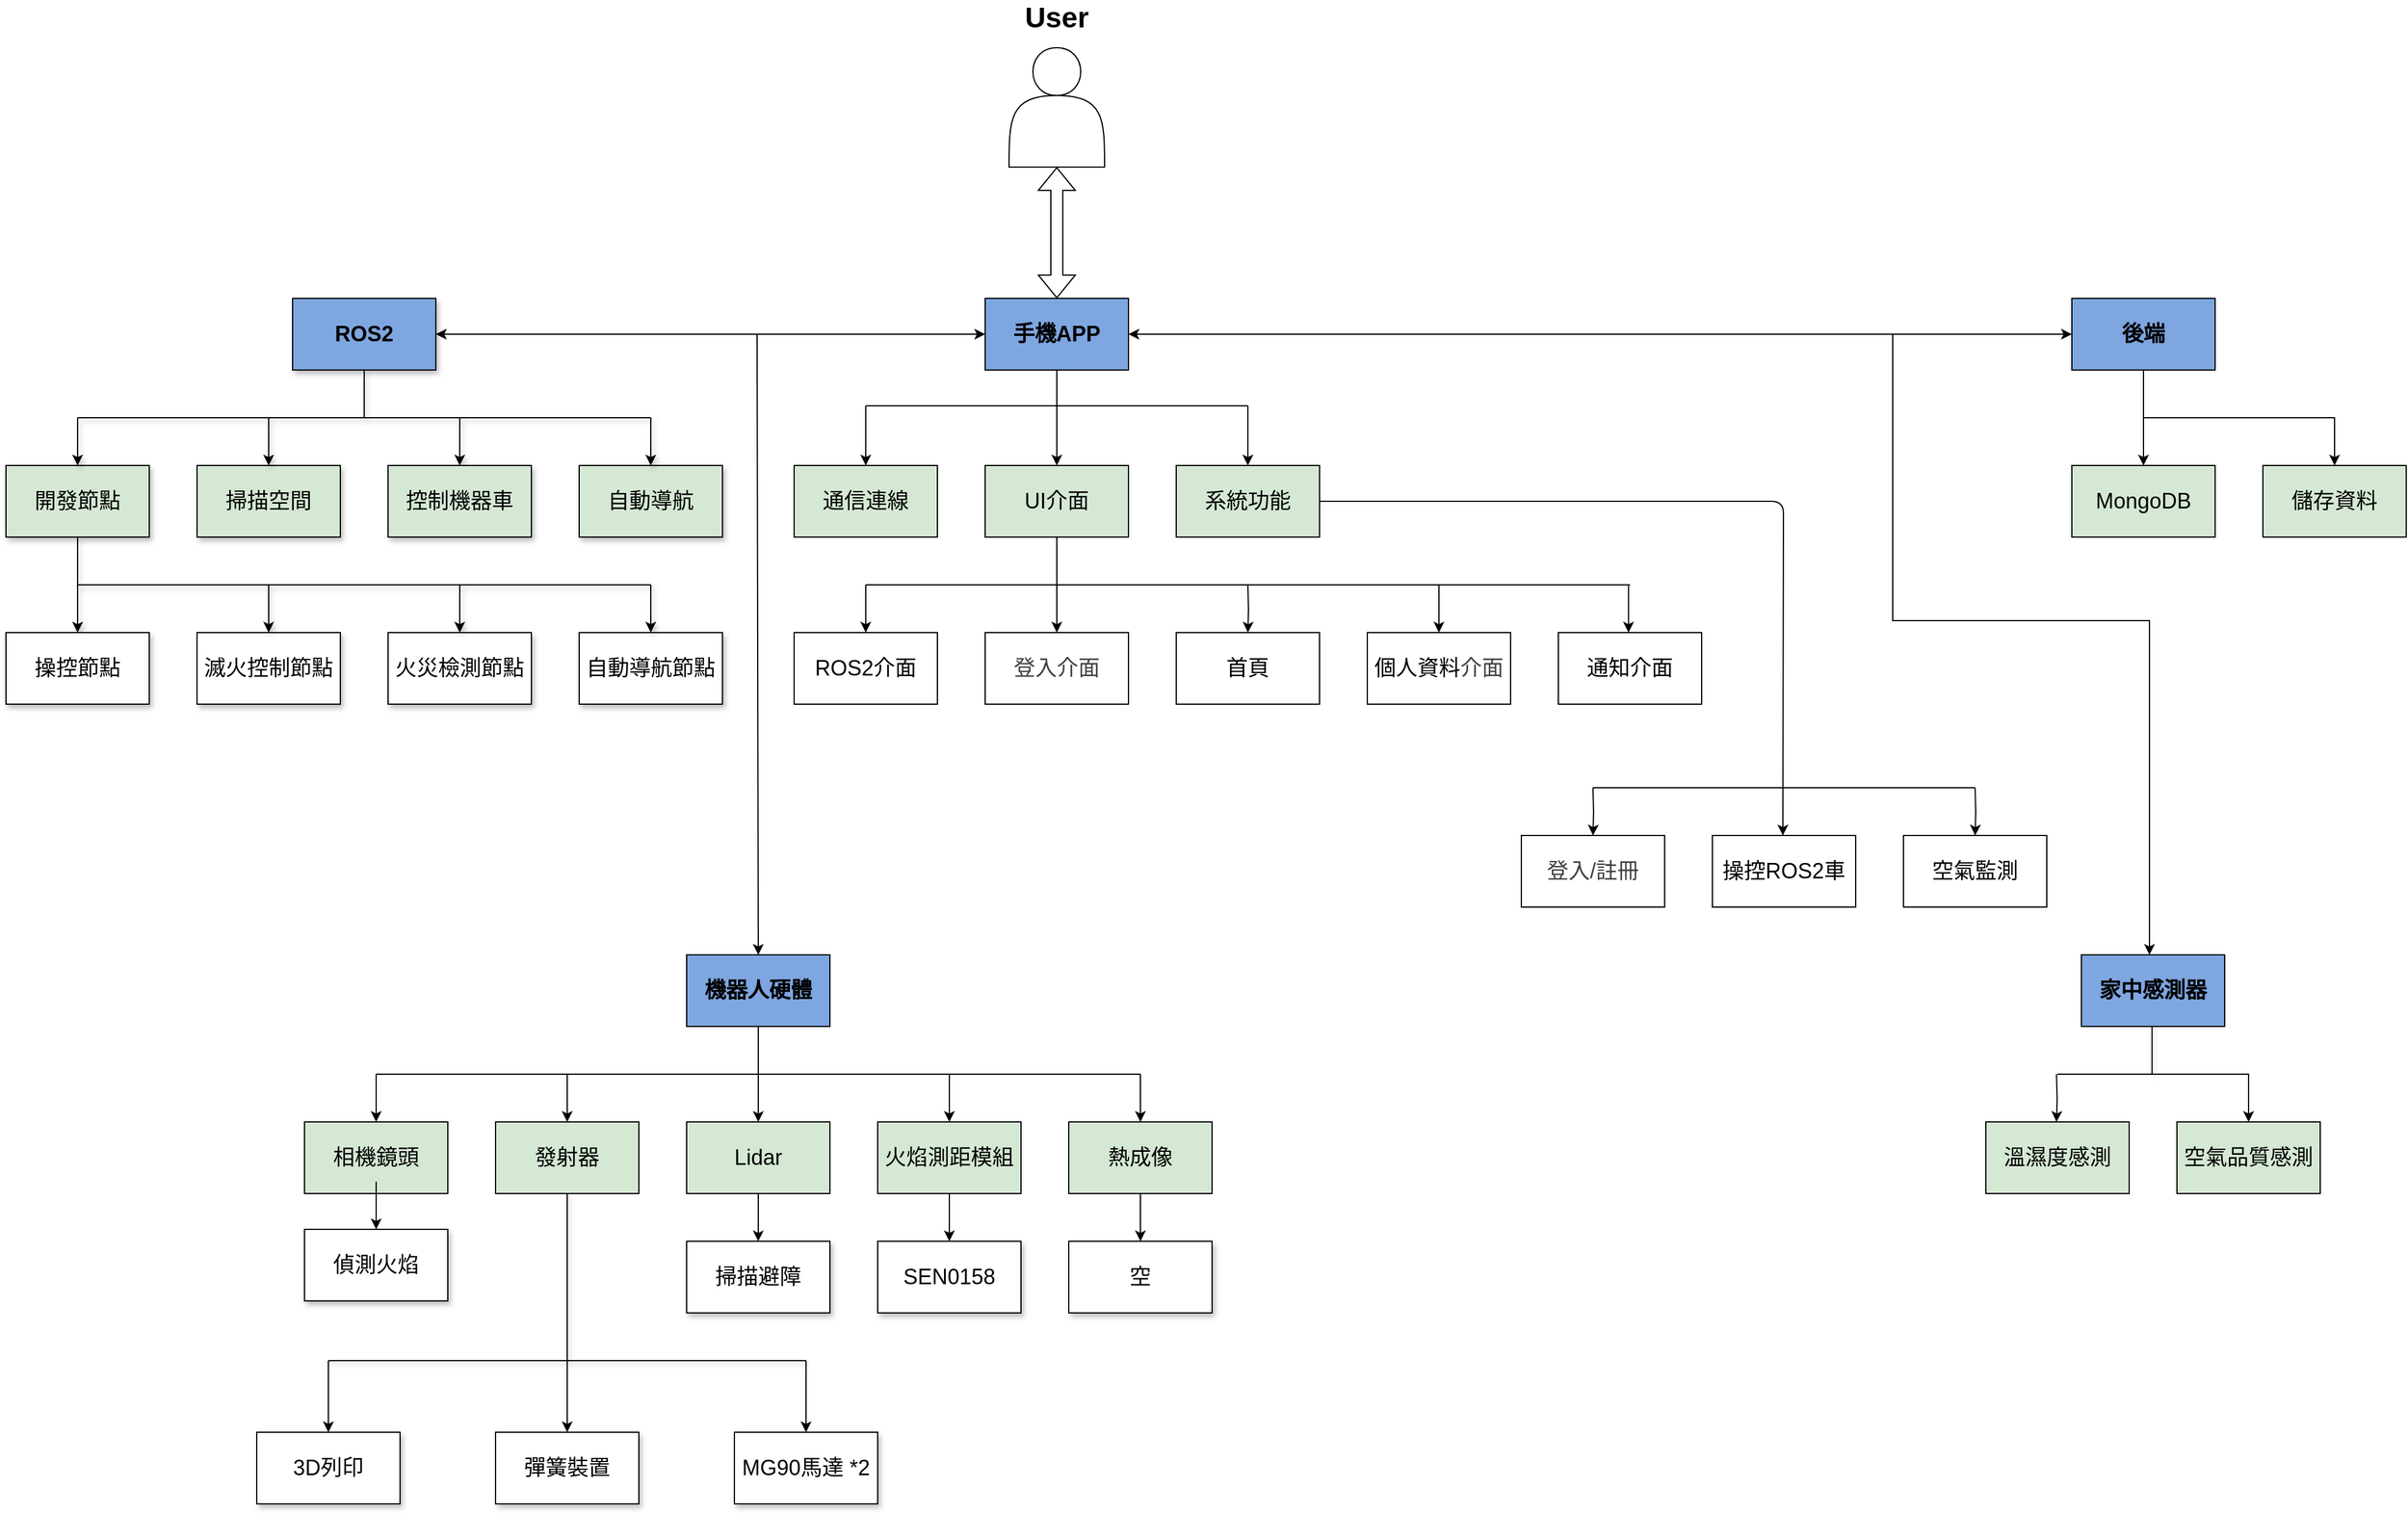 <mxfile>
    <diagram name="第 1 页" id="WW0h8ZEtxXKsrFg5zJ29">
        <mxGraphModel dx="3957" dy="2507" grid="1" gridSize="10" guides="1" tooltips="1" connect="1" arrows="1" fold="1" page="1" pageScale="1" pageWidth="1169" pageHeight="827" background="none" math="0" shadow="0">
            <root>
                <mxCell id="0"/>
                <mxCell id="1" parent="0"/>
                <mxCell id="4VITDHsciW-ZJ6fpmFNJ-5" value="" style="rounded=0;orthogonalLoop=1;jettySize=auto;html=1;shadow=1;" parent="1" target="4VITDHsciW-ZJ6fpmFNJ-4" edge="1">
                    <mxGeometry relative="1" as="geometry">
                        <mxPoint x="-510" y="-450" as="sourcePoint"/>
                    </mxGeometry>
                </mxCell>
                <mxCell id="4VITDHsciW-ZJ6fpmFNJ-1" value="&lt;font style=&quot;font-size: 18px;&quot;&gt;&lt;b&gt;ROS2&lt;/b&gt;&lt;/font&gt;" style="rounded=0;whiteSpace=wrap;html=1;fillColor=#7EA6E0;shadow=1;" parent="1" vertex="1">
                    <mxGeometry x="-650" y="-550" width="120" height="60" as="geometry"/>
                </mxCell>
                <mxCell id="4VITDHsciW-ZJ6fpmFNJ-4" value="&lt;font style=&quot;font-size: 18px;&quot;&gt;控制機器車&lt;/font&gt;" style="whiteSpace=wrap;html=1;rounded=0;fillColor=#D5E8D4;shadow=1;" parent="1" vertex="1">
                    <mxGeometry x="-570" y="-410" width="120" height="60" as="geometry"/>
                </mxCell>
                <mxCell id="4VITDHsciW-ZJ6fpmFNJ-14" value="&lt;font style=&quot;font-size: 18px;&quot;&gt;掃描空間&lt;/font&gt;" style="rounded=0;whiteSpace=wrap;html=1;fillColor=#D5E8D4;shadow=1;" parent="1" vertex="1">
                    <mxGeometry x="-730" y="-410" width="120" height="60" as="geometry"/>
                </mxCell>
                <mxCell id="4VITDHsciW-ZJ6fpmFNJ-24" value="&lt;font style=&quot;font-size: 18px;&quot;&gt;自動導航&lt;/font&gt;" style="rounded=0;whiteSpace=wrap;html=1;fillColor=#D5E8D4;shadow=1;" parent="1" vertex="1">
                    <mxGeometry x="-410" y="-410" width="120" height="60" as="geometry"/>
                </mxCell>
                <mxCell id="4VITDHsciW-ZJ6fpmFNJ-27" value="" style="edgeStyle=none;rounded=0;orthogonalLoop=1;jettySize=auto;html=1;shadow=1;" parent="1" source="4VITDHsciW-ZJ6fpmFNJ-25" target="4VITDHsciW-ZJ6fpmFNJ-26" edge="1">
                    <mxGeometry relative="1" as="geometry"/>
                </mxCell>
                <mxCell id="4VITDHsciW-ZJ6fpmFNJ-25" value="&lt;font style=&quot;font-size: 18px;&quot;&gt;開發節點&lt;/font&gt;" style="rounded=0;whiteSpace=wrap;html=1;fillColor=#D5E8D4;shadow=1;" parent="1" vertex="1">
                    <mxGeometry x="-890" y="-410" width="120" height="60" as="geometry"/>
                </mxCell>
                <mxCell id="4VITDHsciW-ZJ6fpmFNJ-26" value="&lt;font style=&quot;font-size: 18px;&quot;&gt;操控節點&lt;/font&gt;" style="whiteSpace=wrap;html=1;fillColor=#FFFFFF;rounded=0;shadow=1;" parent="1" vertex="1">
                    <mxGeometry x="-890" y="-270" width="120" height="60" as="geometry"/>
                </mxCell>
                <mxCell id="4VITDHsciW-ZJ6fpmFNJ-28" value="&lt;font style=&quot;font-size: 18px;&quot;&gt;滅火控制節點&lt;/font&gt;" style="whiteSpace=wrap;html=1;fillColor=#FFFFFF;rounded=0;shadow=1;" parent="1" vertex="1">
                    <mxGeometry x="-730" y="-270" width="120" height="60" as="geometry"/>
                </mxCell>
                <mxCell id="4VITDHsciW-ZJ6fpmFNJ-29" value="&lt;font style=&quot;font-size: 18px;&quot;&gt;火災檢測節點&lt;/font&gt;" style="whiteSpace=wrap;html=1;fillColor=#FFFFFF;rounded=0;shadow=1;" parent="1" vertex="1">
                    <mxGeometry x="-570" y="-270" width="120" height="60" as="geometry"/>
                </mxCell>
                <mxCell id="4VITDHsciW-ZJ6fpmFNJ-30" value="&lt;font style=&quot;font-size: 18px;&quot;&gt;自動導航節點&lt;/font&gt;" style="whiteSpace=wrap;html=1;fillColor=#FFFFFF;rounded=0;shadow=1;" parent="1" vertex="1">
                    <mxGeometry x="-410" y="-270" width="120" height="60" as="geometry"/>
                </mxCell>
                <mxCell id="4VITDHsciW-ZJ6fpmFNJ-39" value="" style="endArrow=none;html=1;rounded=0;shadow=1;" parent="1" edge="1">
                    <mxGeometry width="50" height="50" relative="1" as="geometry">
                        <mxPoint x="-350" y="-450" as="sourcePoint"/>
                        <mxPoint x="-830" y="-450" as="targetPoint"/>
                    </mxGeometry>
                </mxCell>
                <mxCell id="4VITDHsciW-ZJ6fpmFNJ-40" value="" style="endArrow=classic;html=1;rounded=0;entryX=0.5;entryY=0;entryDx=0;entryDy=0;shadow=1;" parent="1" target="4VITDHsciW-ZJ6fpmFNJ-25" edge="1">
                    <mxGeometry width="50" height="50" relative="1" as="geometry">
                        <mxPoint x="-830" y="-450" as="sourcePoint"/>
                        <mxPoint x="-780" y="-500" as="targetPoint"/>
                    </mxGeometry>
                </mxCell>
                <mxCell id="4VITDHsciW-ZJ6fpmFNJ-41" value="" style="endArrow=classic;html=1;rounded=0;shadow=1;" parent="1" target="4VITDHsciW-ZJ6fpmFNJ-24" edge="1">
                    <mxGeometry width="50" height="50" relative="1" as="geometry">
                        <mxPoint x="-350" y="-450" as="sourcePoint"/>
                        <mxPoint x="-300" y="-500" as="targetPoint"/>
                    </mxGeometry>
                </mxCell>
                <mxCell id="4VITDHsciW-ZJ6fpmFNJ-42" value="" style="endArrow=classic;html=1;rounded=0;shadow=1;" parent="1" target="4VITDHsciW-ZJ6fpmFNJ-14" edge="1">
                    <mxGeometry width="50" height="50" relative="1" as="geometry">
                        <mxPoint x="-670" y="-450" as="sourcePoint"/>
                        <mxPoint x="-620" y="-500" as="targetPoint"/>
                    </mxGeometry>
                </mxCell>
                <mxCell id="4VITDHsciW-ZJ6fpmFNJ-43" value="" style="endArrow=none;html=1;rounded=0;shadow=1;" parent="1" edge="1">
                    <mxGeometry width="50" height="50" relative="1" as="geometry">
                        <mxPoint x="-830" y="-310" as="sourcePoint"/>
                        <mxPoint x="-350" y="-310" as="targetPoint"/>
                    </mxGeometry>
                </mxCell>
                <mxCell id="4VITDHsciW-ZJ6fpmFNJ-44" value="" style="endArrow=classic;html=1;rounded=0;shadow=1;" parent="1" target="4VITDHsciW-ZJ6fpmFNJ-28" edge="1">
                    <mxGeometry width="50" height="50" relative="1" as="geometry">
                        <mxPoint x="-670" y="-310" as="sourcePoint"/>
                        <mxPoint x="-620" y="-360" as="targetPoint"/>
                    </mxGeometry>
                </mxCell>
                <mxCell id="4VITDHsciW-ZJ6fpmFNJ-45" value="" style="endArrow=classic;html=1;rounded=0;shadow=1;" parent="1" target="4VITDHsciW-ZJ6fpmFNJ-29" edge="1">
                    <mxGeometry width="50" height="50" relative="1" as="geometry">
                        <mxPoint x="-510" y="-310" as="sourcePoint"/>
                        <mxPoint x="-460" y="-360" as="targetPoint"/>
                    </mxGeometry>
                </mxCell>
                <mxCell id="4VITDHsciW-ZJ6fpmFNJ-46" value="" style="endArrow=classic;html=1;rounded=0;shadow=1;" parent="1" target="4VITDHsciW-ZJ6fpmFNJ-30" edge="1">
                    <mxGeometry width="50" height="50" relative="1" as="geometry">
                        <mxPoint x="-350" y="-310" as="sourcePoint"/>
                        <mxPoint x="-300" y="-360" as="targetPoint"/>
                    </mxGeometry>
                </mxCell>
                <mxCell id="4VITDHsciW-ZJ6fpmFNJ-65" value="&lt;font style=&quot;font-size: 18px;&quot;&gt;&lt;b&gt;機器人硬體&lt;/b&gt;&lt;/font&gt;" style="rounded=0;whiteSpace=wrap;html=1;fillColor=light-dark(#7EA6E0,#000000);" parent="1" vertex="1">
                    <mxGeometry x="-320" width="120" height="60" as="geometry"/>
                </mxCell>
                <mxCell id="4VITDHsciW-ZJ6fpmFNJ-66" value="&lt;font style=&quot;font-size: 18px;&quot;&gt;Lidar&lt;/font&gt;" style="whiteSpace=wrap;html=1;rounded=0;fillColor=light-dark(#D5E8D4,#000000);" parent="1" vertex="1">
                    <mxGeometry x="-320" y="140" width="120" height="60" as="geometry"/>
                </mxCell>
                <mxCell id="4VITDHsciW-ZJ6fpmFNJ-67" value="&lt;font style=&quot;font-size: 18px;&quot;&gt;發射器&lt;/font&gt;" style="rounded=0;whiteSpace=wrap;html=1;fillColor=light-dark(#D5E8D4,#000000);" parent="1" vertex="1">
                    <mxGeometry x="-480" y="140" width="120" height="60" as="geometry"/>
                </mxCell>
                <mxCell id="4VITDHsciW-ZJ6fpmFNJ-68" value="&lt;font style=&quot;font-size: 18px;&quot;&gt;火焰測距模組&lt;/font&gt;" style="rounded=0;whiteSpace=wrap;html=1;fillColor=light-dark(#D5E8D4,#000000);" parent="1" vertex="1">
                    <mxGeometry x="-160" y="140" width="120" height="60" as="geometry"/>
                </mxCell>
                <mxCell id="4VITDHsciW-ZJ6fpmFNJ-70" value="&lt;font style=&quot;font-size: 18px;&quot;&gt;相機鏡頭&lt;/font&gt;" style="rounded=0;whiteSpace=wrap;html=1;fillColor=light-dark(#D5E8D4,#000000);" parent="1" vertex="1">
                    <mxGeometry x="-640" y="140" width="120" height="60" as="geometry"/>
                </mxCell>
                <mxCell id="4VITDHsciW-ZJ6fpmFNJ-75" value="" style="endArrow=none;html=1;rounded=0;" parent="1" edge="1">
                    <mxGeometry width="50" height="50" relative="1" as="geometry">
                        <mxPoint x="60" y="100" as="sourcePoint"/>
                        <mxPoint x="-580" y="100" as="targetPoint"/>
                    </mxGeometry>
                </mxCell>
                <mxCell id="4VITDHsciW-ZJ6fpmFNJ-76" value="" style="endArrow=classic;html=1;rounded=0;entryX=0.5;entryY=0;entryDx=0;entryDy=0;" parent="1" target="4VITDHsciW-ZJ6fpmFNJ-70" edge="1">
                    <mxGeometry width="50" height="50" relative="1" as="geometry">
                        <mxPoint x="-580" y="100" as="sourcePoint"/>
                        <mxPoint x="-530" y="50" as="targetPoint"/>
                    </mxGeometry>
                </mxCell>
                <mxCell id="4VITDHsciW-ZJ6fpmFNJ-77" value="" style="endArrow=classic;html=1;rounded=0;" parent="1" target="4VITDHsciW-ZJ6fpmFNJ-68" edge="1">
                    <mxGeometry width="50" height="50" relative="1" as="geometry">
                        <mxPoint x="-100" y="100" as="sourcePoint"/>
                        <mxPoint x="-50" y="50" as="targetPoint"/>
                    </mxGeometry>
                </mxCell>
                <mxCell id="4VITDHsciW-ZJ6fpmFNJ-78" value="" style="endArrow=classic;html=1;rounded=0;" parent="1" target="4VITDHsciW-ZJ6fpmFNJ-67" edge="1">
                    <mxGeometry width="50" height="50" relative="1" as="geometry">
                        <mxPoint x="-420" y="100" as="sourcePoint"/>
                        <mxPoint x="-370" y="50" as="targetPoint"/>
                    </mxGeometry>
                </mxCell>
                <mxCell id="4VITDHsciW-ZJ6fpmFNJ-85" value="" style="endArrow=classic;html=1;rounded=0;" parent="1" target="4VITDHsciW-ZJ6fpmFNJ-66" edge="1">
                    <mxGeometry width="50" height="50" relative="1" as="geometry">
                        <mxPoint x="-260" y="100" as="sourcePoint"/>
                        <mxPoint x="-210" y="50" as="targetPoint"/>
                    </mxGeometry>
                </mxCell>
                <mxCell id="4VITDHsciW-ZJ6fpmFNJ-86" value="&lt;font style=&quot;font-size: 18px;&quot;&gt;熱成像&lt;/font&gt;" style="rounded=0;whiteSpace=wrap;html=1;fillColor=light-dark(#D5E8D4,#000000);" parent="1" vertex="1">
                    <mxGeometry y="140" width="120" height="60" as="geometry"/>
                </mxCell>
                <mxCell id="4VITDHsciW-ZJ6fpmFNJ-87" value="" style="endArrow=none;html=1;rounded=0;" parent="1" edge="1">
                    <mxGeometry width="50" height="50" relative="1" as="geometry">
                        <mxPoint x="-260" y="60" as="sourcePoint"/>
                        <mxPoint x="-260" y="120" as="targetPoint"/>
                    </mxGeometry>
                </mxCell>
                <mxCell id="4VITDHsciW-ZJ6fpmFNJ-88" value="" style="endArrow=classic;html=1;rounded=0;" parent="1" target="4VITDHsciW-ZJ6fpmFNJ-86" edge="1">
                    <mxGeometry width="50" height="50" relative="1" as="geometry">
                        <mxPoint x="60" y="100" as="sourcePoint"/>
                        <mxPoint x="110" y="50" as="targetPoint"/>
                    </mxGeometry>
                </mxCell>
                <mxCell id="4VITDHsciW-ZJ6fpmFNJ-89" value="" style="endArrow=none;html=1;rounded=0;shadow=1;" parent="1" edge="1">
                    <mxGeometry width="50" height="50" relative="1" as="geometry">
                        <mxPoint x="-590" y="-490" as="sourcePoint"/>
                        <mxPoint x="-590" y="-450" as="targetPoint"/>
                    </mxGeometry>
                </mxCell>
                <mxCell id="4VITDHsciW-ZJ6fpmFNJ-90" value="" style="edgeStyle=orthogonalEdgeStyle;rounded=0;orthogonalLoop=1;jettySize=auto;html=1;" parent="1" source="4VITDHsciW-ZJ6fpmFNJ-91" target="4VITDHsciW-ZJ6fpmFNJ-92" edge="1">
                    <mxGeometry relative="1" as="geometry"/>
                </mxCell>
                <mxCell id="4VITDHsciW-ZJ6fpmFNJ-91" value="&lt;font style=&quot;font-size: 18px;&quot;&gt;&lt;b&gt;手機APP&lt;/b&gt;&lt;/font&gt;" style="rounded=0;whiteSpace=wrap;html=1;fillColor=light-dark(#7EA6E0,var(--ge-dark-color, #121212));" parent="1" vertex="1">
                    <mxGeometry x="-70" y="-550" width="120" height="60" as="geometry"/>
                </mxCell>
                <mxCell id="4VITDHsciW-ZJ6fpmFNJ-92" value="&lt;font style=&quot;font-size: 18px;&quot;&gt;UI介面&lt;/font&gt;" style="rounded=0;whiteSpace=wrap;html=1;fillColor=light-dark(#D5E8D4,var(--ge-dark-color, #121212));" parent="1" vertex="1">
                    <mxGeometry x="-70" y="-410" width="120" height="60" as="geometry"/>
                </mxCell>
                <mxCell id="4VITDHsciW-ZJ6fpmFNJ-93" value="" style="edgeStyle=orthogonalEdgeStyle;rounded=0;orthogonalLoop=1;jettySize=auto;html=1;" parent="1" target="4VITDHsciW-ZJ6fpmFNJ-96" edge="1">
                    <mxGeometry relative="1" as="geometry">
                        <mxPoint x="150" y="-310" as="sourcePoint"/>
                    </mxGeometry>
                </mxCell>
                <mxCell id="15" value="" style="html=1;edgeStyle=orthogonalEdgeStyle;exitX=1;exitY=0.5;exitDx=0;exitDy=0;" parent="1" source="4VITDHsciW-ZJ6fpmFNJ-94" edge="1">
                    <mxGeometry relative="1" as="geometry">
                        <mxPoint x="268" y="-380" as="sourcePoint"/>
                        <mxPoint x="598" y="-100" as="targetPoint"/>
                    </mxGeometry>
                </mxCell>
                <mxCell id="4VITDHsciW-ZJ6fpmFNJ-94" value="&lt;font style=&quot;font-size: 18px;&quot;&gt;系統功能&lt;/font&gt;" style="rounded=0;whiteSpace=wrap;html=1;fillColor=light-dark(#D5E8D4,var(--ge-dark-color, #121212));" parent="1" vertex="1">
                    <mxGeometry x="90" y="-410" width="120" height="60" as="geometry"/>
                </mxCell>
                <mxCell id="4VITDHsciW-ZJ6fpmFNJ-95" value="&lt;font style=&quot;font-size: 18px;&quot;&gt;通信連線&lt;/font&gt;" style="rounded=0;whiteSpace=wrap;html=1;fillColor=light-dark(#D5E8D4,var(--ge-dark-color, #121212));" parent="1" vertex="1">
                    <mxGeometry x="-230" y="-410" width="120" height="60" as="geometry"/>
                </mxCell>
                <mxCell id="4VITDHsciW-ZJ6fpmFNJ-96" value="&lt;font style=&quot;font-size: 18px;&quot;&gt;首頁&lt;/font&gt;" style="rounded=0;whiteSpace=wrap;html=1;fillColor=#FFFFFF;" parent="1" vertex="1">
                    <mxGeometry x="90" y="-270" width="120" height="60" as="geometry"/>
                </mxCell>
                <mxCell id="4VITDHsciW-ZJ6fpmFNJ-97" value="&lt;span style=&quot;color: rgb(63, 63, 63); font-size: 18px;&quot;&gt;登入介面&lt;/span&gt;" style="rounded=0;whiteSpace=wrap;html=1;fillColor=#FFFFFF;" parent="1" vertex="1">
                    <mxGeometry x="-70" y="-270" width="120" height="60" as="geometry"/>
                </mxCell>
                <mxCell id="4VITDHsciW-ZJ6fpmFNJ-98" value="&lt;font style=&quot;font-size: 18px;&quot;&gt;ROS2介面&lt;/font&gt;" style="rounded=0;whiteSpace=wrap;html=1;fillColor=#FFFFFF;" parent="1" vertex="1">
                    <mxGeometry x="-230" y="-270" width="120" height="60" as="geometry"/>
                </mxCell>
                <mxCell id="4VITDHsciW-ZJ6fpmFNJ-99" value="" style="endArrow=none;html=1;rounded=0;" parent="1" edge="1">
                    <mxGeometry width="50" height="50" relative="1" as="geometry">
                        <mxPoint x="-170" y="-310" as="sourcePoint"/>
                        <mxPoint x="470" y="-310" as="targetPoint"/>
                    </mxGeometry>
                </mxCell>
                <mxCell id="4VITDHsciW-ZJ6fpmFNJ-100" value="" style="endArrow=classic;html=1;rounded=0;entryX=0.5;entryY=0;entryDx=0;entryDy=0;" parent="1" target="4VITDHsciW-ZJ6fpmFNJ-98" edge="1">
                    <mxGeometry width="50" height="50" relative="1" as="geometry">
                        <mxPoint x="-170" y="-310" as="sourcePoint"/>
                        <mxPoint x="-130" y="-360" as="targetPoint"/>
                    </mxGeometry>
                </mxCell>
                <mxCell id="4VITDHsciW-ZJ6fpmFNJ-101" value="" style="endArrow=classic;html=1;rounded=0;exitX=0.5;exitY=1;exitDx=0;exitDy=0;" parent="1" source="4VITDHsciW-ZJ6fpmFNJ-92" target="4VITDHsciW-ZJ6fpmFNJ-97" edge="1">
                    <mxGeometry width="50" height="50" relative="1" as="geometry">
                        <mxPoint x="-10" y="-310" as="sourcePoint"/>
                        <mxPoint x="40" y="-360" as="targetPoint"/>
                    </mxGeometry>
                </mxCell>
                <mxCell id="4VITDHsciW-ZJ6fpmFNJ-102" value="" style="endArrow=none;html=1;rounded=0;" parent="1" edge="1">
                    <mxGeometry width="50" height="50" relative="1" as="geometry">
                        <mxPoint x="-170" y="-460" as="sourcePoint"/>
                        <mxPoint x="150" y="-460" as="targetPoint"/>
                    </mxGeometry>
                </mxCell>
                <mxCell id="4VITDHsciW-ZJ6fpmFNJ-103" value="" style="endArrow=classic;html=1;rounded=0;" parent="1" target="4VITDHsciW-ZJ6fpmFNJ-95" edge="1">
                    <mxGeometry width="50" height="50" relative="1" as="geometry">
                        <mxPoint x="-170" y="-460" as="sourcePoint"/>
                        <mxPoint x="-120" y="-510" as="targetPoint"/>
                    </mxGeometry>
                </mxCell>
                <mxCell id="4VITDHsciW-ZJ6fpmFNJ-104" value="" style="endArrow=classic;html=1;rounded=0;" parent="1" target="4VITDHsciW-ZJ6fpmFNJ-94" edge="1">
                    <mxGeometry width="50" height="50" relative="1" as="geometry">
                        <mxPoint x="150" y="-460" as="sourcePoint"/>
                        <mxPoint x="200" y="-510" as="targetPoint"/>
                    </mxGeometry>
                </mxCell>
                <mxCell id="4VITDHsciW-ZJ6fpmFNJ-105" value="" style="edgeStyle=orthogonalEdgeStyle;rounded=0;orthogonalLoop=1;jettySize=auto;html=1;" parent="1" source="4VITDHsciW-ZJ6fpmFNJ-106" target="4VITDHsciW-ZJ6fpmFNJ-107" edge="1">
                    <mxGeometry relative="1" as="geometry"/>
                </mxCell>
                <mxCell id="4VITDHsciW-ZJ6fpmFNJ-106" value="&lt;font style=&quot;font-size: 18px;&quot;&gt;&lt;b&gt;後端&lt;/b&gt;&lt;/font&gt;" style="rounded=0;whiteSpace=wrap;html=1;fillColor=light-dark(#7EA6E0,var(--ge-dark-color, #121212));" parent="1" vertex="1">
                    <mxGeometry x="840" y="-550" width="120" height="60" as="geometry"/>
                </mxCell>
                <mxCell id="4VITDHsciW-ZJ6fpmFNJ-107" value="&lt;font style=&quot;font-size: 18px;&quot;&gt;MongoDB&lt;/font&gt;" style="rounded=0;whiteSpace=wrap;html=1;fillColor=light-dark(#D5E8D4,var(--ge-dark-color, #121212));" parent="1" vertex="1">
                    <mxGeometry x="840" y="-410" width="120" height="60" as="geometry"/>
                </mxCell>
                <mxCell id="eXrydpFlxrpnpGlrydC9-1" value="&lt;font style=&quot;font-size: 18px;&quot;&gt;個人資料&lt;/font&gt;&lt;span style=&quot;color: rgb(63, 63, 63); font-size: 18px;&quot;&gt;介面&lt;/span&gt;" style="rounded=0;whiteSpace=wrap;html=1;fillColor=#FFFFFF;" parent="1" vertex="1">
                    <mxGeometry x="250" y="-270" width="120" height="60" as="geometry"/>
                </mxCell>
                <mxCell id="eXrydpFlxrpnpGlrydC9-2" value="" style="endArrow=classic;html=1;rounded=0;" parent="1" target="eXrydpFlxrpnpGlrydC9-1" edge="1">
                    <mxGeometry width="50" height="50" relative="1" as="geometry">
                        <mxPoint x="310" y="-310" as="sourcePoint"/>
                        <mxPoint x="360" y="-360" as="targetPoint"/>
                    </mxGeometry>
                </mxCell>
                <mxCell id="eXrydpFlxrpnpGlrydC9-3" value="&lt;span style=&quot;color: rgb(63, 63, 63); font-size: 18px;&quot;&gt;登入/註冊&lt;/span&gt;" style="rounded=0;whiteSpace=wrap;html=1;fillColor=#FFFFFF;" parent="1" vertex="1">
                    <mxGeometry x="379" y="-100" width="120" height="60" as="geometry"/>
                </mxCell>
                <mxCell id="Zr-bNHvtm_R9Ph800kAt-1" value="" style="shape=actor;whiteSpace=wrap;html=1;" parent="1" vertex="1">
                    <mxGeometry x="-50" y="-760" width="80" height="100" as="geometry"/>
                </mxCell>
                <mxCell id="Zr-bNHvtm_R9Ph800kAt-2" value="&lt;font style=&quot;font-size: 24px;&quot;&gt;&lt;b&gt;User&lt;/b&gt;&lt;/font&gt;" style="text;strokeColor=none;align=center;fillColor=none;html=1;verticalAlign=middle;whiteSpace=wrap;rounded=0;" parent="1" vertex="1">
                    <mxGeometry x="-40" y="-800" width="60" height="30" as="geometry"/>
                </mxCell>
                <mxCell id="Zr-bNHvtm_R9Ph800kAt-9" value="&lt;font style=&quot;font-size: 18px;&quot;&gt;儲存資料&lt;/font&gt;" style="rounded=0;whiteSpace=wrap;html=1;fillColor=light-dark(#D5E8D4,var(--ge-dark-color, #121212));" parent="1" vertex="1">
                    <mxGeometry x="1000" y="-410" width="120" height="60" as="geometry"/>
                </mxCell>
                <mxCell id="Zr-bNHvtm_R9Ph800kAt-11" value="" style="endArrow=classic;html=1;rounded=0;" parent="1" target="Zr-bNHvtm_R9Ph800kAt-9" edge="1">
                    <mxGeometry width="50" height="50" relative="1" as="geometry">
                        <mxPoint x="900" y="-450" as="sourcePoint"/>
                        <mxPoint x="1160" y="-450" as="targetPoint"/>
                        <Array as="points">
                            <mxPoint x="1060" y="-450"/>
                        </Array>
                    </mxGeometry>
                </mxCell>
                <mxCell id="Zr-bNHvtm_R9Ph800kAt-13" value="" style="endArrow=classic;startArrow=classic;html=1;rounded=0;exitX=1;exitY=0.5;exitDx=0;exitDy=0;entryX=0;entryY=0.5;entryDx=0;entryDy=0;" parent="1" source="4VITDHsciW-ZJ6fpmFNJ-1" target="4VITDHsciW-ZJ6fpmFNJ-91" edge="1">
                    <mxGeometry width="50" height="50" relative="1" as="geometry">
                        <mxPoint x="120" y="30" as="sourcePoint"/>
                        <mxPoint x="170" y="-20" as="targetPoint"/>
                    </mxGeometry>
                </mxCell>
                <mxCell id="Zr-bNHvtm_R9Ph800kAt-14" value="" style="shape=flexArrow;endArrow=classic;startArrow=classic;html=1;rounded=0;entryX=0.5;entryY=1;entryDx=0;entryDy=0;" parent="1" source="4VITDHsciW-ZJ6fpmFNJ-91" target="Zr-bNHvtm_R9Ph800kAt-1" edge="1">
                    <mxGeometry width="100" height="100" relative="1" as="geometry">
                        <mxPoint x="100" y="50" as="sourcePoint"/>
                        <mxPoint x="200" y="-50" as="targetPoint"/>
                    </mxGeometry>
                </mxCell>
                <mxCell id="Zr-bNHvtm_R9Ph800kAt-15" value="" style="endArrow=classic;startArrow=classic;html=1;rounded=0;entryX=0;entryY=0.5;entryDx=0;entryDy=0;exitX=1;exitY=0.5;exitDx=0;exitDy=0;" parent="1" source="4VITDHsciW-ZJ6fpmFNJ-91" target="4VITDHsciW-ZJ6fpmFNJ-106" edge="1">
                    <mxGeometry width="50" height="50" relative="1" as="geometry">
                        <mxPoint x="120" y="30" as="sourcePoint"/>
                        <mxPoint x="170" y="-20" as="targetPoint"/>
                    </mxGeometry>
                </mxCell>
                <mxCell id="Zr-bNHvtm_R9Ph800kAt-16" value="" style="endArrow=classic;html=1;rounded=0;entryX=0.5;entryY=0;entryDx=0;entryDy=0;" parent="1" target="4VITDHsciW-ZJ6fpmFNJ-65" edge="1">
                    <mxGeometry width="50" height="50" relative="1" as="geometry">
                        <mxPoint x="-261" y="-520" as="sourcePoint"/>
                        <mxPoint x="-261" y="-140" as="targetPoint"/>
                    </mxGeometry>
                </mxCell>
                <mxCell id="Zr-bNHvtm_R9Ph800kAt-18" value="&lt;font style=&quot;font-size: 18px;&quot;&gt;彈簧裝置&lt;/font&gt;" style="whiteSpace=wrap;html=1;fillColor=#FFFFFF;rounded=0;shadow=1;" parent="1" vertex="1">
                    <mxGeometry x="-480" y="400" width="120" height="60" as="geometry"/>
                </mxCell>
                <mxCell id="Zr-bNHvtm_R9Ph800kAt-19" value="" style="endArrow=classic;html=1;rounded=0;exitX=0.5;exitY=1;exitDx=0;exitDy=0;" parent="1" edge="1">
                    <mxGeometry width="50" height="50" relative="1" as="geometry">
                        <mxPoint x="-260" y="200" as="sourcePoint"/>
                        <mxPoint x="-260" y="240" as="targetPoint"/>
                    </mxGeometry>
                </mxCell>
                <mxCell id="Zr-bNHvtm_R9Ph800kAt-20" value="&lt;font style=&quot;font-size: 18px;&quot;&gt;掃描避障&lt;/font&gt;" style="whiteSpace=wrap;html=1;fillColor=#FFFFFF;rounded=0;shadow=1;" parent="1" vertex="1">
                    <mxGeometry x="-320" y="240" width="120" height="60" as="geometry"/>
                </mxCell>
                <mxCell id="Zr-bNHvtm_R9Ph800kAt-21" value="&lt;span style=&quot;font-size: 18px;&quot;&gt;&lt;b&gt;家中感測器&lt;/b&gt;&lt;/span&gt;" style="rounded=0;whiteSpace=wrap;html=1;fillColor=light-dark(#7EA6E0,var(--ge-dark-color, #121212));" parent="1" vertex="1">
                    <mxGeometry x="848" width="120" height="60" as="geometry"/>
                </mxCell>
                <mxCell id="Zr-bNHvtm_R9Ph800kAt-23" value="&lt;font style=&quot;font-size: 18px;&quot;&gt;溫濕度感測&lt;/font&gt;" style="rounded=0;whiteSpace=wrap;html=1;fillColor=light-dark(#D5E8D4,var(--ge-dark-color, #121212));" parent="1" vertex="1">
                    <mxGeometry x="768" y="140" width="120" height="60" as="geometry"/>
                </mxCell>
                <mxCell id="Zr-bNHvtm_R9Ph800kAt-24" value="&lt;font style=&quot;font-size: 18px;&quot;&gt;空氣品質感測&lt;/font&gt;" style="rounded=0;whiteSpace=wrap;html=1;fillColor=light-dark(#D5E8D4,var(--ge-dark-color, #121212));" parent="1" vertex="1">
                    <mxGeometry x="928" y="140" width="120" height="60" as="geometry"/>
                </mxCell>
                <mxCell id="Zr-bNHvtm_R9Ph800kAt-25" value="" style="endArrow=classic;html=1;rounded=0;" parent="1" target="Zr-bNHvtm_R9Ph800kAt-24" edge="1">
                    <mxGeometry width="50" height="50" relative="1" as="geometry">
                        <mxPoint x="828" y="100" as="sourcePoint"/>
                        <mxPoint x="1088" y="100" as="targetPoint"/>
                        <Array as="points">
                            <mxPoint x="988" y="100"/>
                        </Array>
                    </mxGeometry>
                </mxCell>
                <mxCell id="Zr-bNHvtm_R9Ph800kAt-26" value="" style="endArrow=classic;html=1;rounded=0;exitX=0.5;exitY=0;exitDx=0;exitDy=0;entryX=0.5;entryY=0;entryDx=0;entryDy=0;" parent="1" edge="1">
                    <mxGeometry width="50" height="50" relative="1" as="geometry">
                        <mxPoint x="690" y="-520" as="sourcePoint"/>
                        <mxPoint x="905" as="targetPoint"/>
                        <Array as="points">
                            <mxPoint x="690" y="-280"/>
                            <mxPoint x="905" y="-280"/>
                        </Array>
                    </mxGeometry>
                </mxCell>
                <mxCell id="2" value="&lt;span style=&quot;font-size: 18px;&quot;&gt;3D列印&lt;/span&gt;" style="whiteSpace=wrap;html=1;fillColor=#FFFFFF;rounded=0;shadow=1;" parent="1" vertex="1">
                    <mxGeometry x="-680" y="400" width="120" height="60" as="geometry"/>
                </mxCell>
                <mxCell id="yNN0l1xeaN1eTnPAUF7a-13" value="" style="endArrow=none;html=1;rounded=0;shadow=1;entryX=0.5;entryY=1;entryDx=0;entryDy=0;" parent="1" target="4VITDHsciW-ZJ6fpmFNJ-67" edge="1">
                    <mxGeometry width="50" height="50" relative="1" as="geometry">
                        <mxPoint x="-420" y="340" as="sourcePoint"/>
                        <mxPoint x="-650" y="560" as="targetPoint"/>
                    </mxGeometry>
                </mxCell>
                <mxCell id="yNN0l1xeaN1eTnPAUF7a-14" value="" style="endArrow=none;html=1;rounded=0;shadow=1;" parent="1" edge="1">
                    <mxGeometry width="50" height="50" relative="1" as="geometry">
                        <mxPoint x="-620" y="340" as="sourcePoint"/>
                        <mxPoint x="-220" y="340" as="targetPoint"/>
                    </mxGeometry>
                </mxCell>
                <mxCell id="yNN0l1xeaN1eTnPAUF7a-17" value="" style="endArrow=classic;html=1;rounded=0;entryX=0.5;entryY=0;entryDx=0;entryDy=0;" parent="1" target="2" edge="1">
                    <mxGeometry width="50" height="50" relative="1" as="geometry">
                        <mxPoint x="-620" y="340" as="sourcePoint"/>
                        <mxPoint x="-190" y="150" as="targetPoint"/>
                    </mxGeometry>
                </mxCell>
                <mxCell id="yNN0l1xeaN1eTnPAUF7a-19" value="" style="endArrow=classic;html=1;rounded=0;entryX=0.5;entryY=0;entryDx=0;entryDy=0;" parent="1" target="Zr-bNHvtm_R9Ph800kAt-18" edge="1">
                    <mxGeometry width="50" height="50" relative="1" as="geometry">
                        <mxPoint x="-420" y="340" as="sourcePoint"/>
                        <mxPoint x="-180" y="160" as="targetPoint"/>
                    </mxGeometry>
                </mxCell>
                <mxCell id="9" value="&lt;span style=&quot;font-size: 18px;&quot;&gt;操控ROS2車&lt;/span&gt;" style="rounded=0;whiteSpace=wrap;html=1;fillColor=#FFFFFF;" parent="1" vertex="1">
                    <mxGeometry x="539" y="-100" width="120" height="60" as="geometry"/>
                </mxCell>
                <mxCell id="16" value="" style="endArrow=none;html=1;rounded=0;" parent="1" edge="1">
                    <mxGeometry width="50" height="50" relative="1" as="geometry">
                        <mxPoint x="439" y="-140" as="sourcePoint"/>
                        <mxPoint x="759" y="-140" as="targetPoint"/>
                    </mxGeometry>
                </mxCell>
                <mxCell id="17" value="" style="edgeStyle=orthogonalEdgeStyle;rounded=0;orthogonalLoop=1;jettySize=auto;html=1;" parent="1" edge="1">
                    <mxGeometry relative="1" as="geometry">
                        <mxPoint x="439" y="-140" as="sourcePoint"/>
                        <mxPoint x="439" y="-100" as="targetPoint"/>
                    </mxGeometry>
                </mxCell>
                <mxCell id="18" value="" style="edgeStyle=orthogonalEdgeStyle;rounded=0;orthogonalLoop=1;jettySize=auto;html=1;" parent="1" edge="1">
                    <mxGeometry relative="1" as="geometry">
                        <mxPoint x="759" y="-140" as="sourcePoint"/>
                        <mxPoint x="759" y="-100" as="targetPoint"/>
                    </mxGeometry>
                </mxCell>
                <mxCell id="19" value="&lt;font style=&quot;font-size: 18px;&quot;&gt;空氣監測&lt;/font&gt;" style="rounded=0;whiteSpace=wrap;html=1;fillColor=#FFFFFF;" parent="1" vertex="1">
                    <mxGeometry x="699" y="-100" width="120" height="60" as="geometry"/>
                </mxCell>
                <mxCell id="20" value="&lt;span style=&quot;font-size: 18px;&quot;&gt;通知介面&lt;/span&gt;" style="rounded=0;whiteSpace=wrap;html=1;fillColor=#FFFFFF;" parent="1" vertex="1">
                    <mxGeometry x="410" y="-270" width="120" height="60" as="geometry"/>
                </mxCell>
                <mxCell id="22" value="" style="endArrow=classic;html=1;rounded=0;" parent="1" edge="1">
                    <mxGeometry width="50" height="50" relative="1" as="geometry">
                        <mxPoint x="468.75" y="-310" as="sourcePoint"/>
                        <mxPoint x="468.75" y="-270" as="targetPoint"/>
                    </mxGeometry>
                </mxCell>
                <mxCell id="23" value="" style="endArrow=classic;html=1;rounded=0;exitX=0.5;exitY=1;exitDx=0;exitDy=0;" parent="1" edge="1">
                    <mxGeometry width="50" height="50" relative="1" as="geometry">
                        <mxPoint x="-100" y="200" as="sourcePoint"/>
                        <mxPoint x="-100" y="240" as="targetPoint"/>
                    </mxGeometry>
                </mxCell>
                <mxCell id="24" value="&lt;span style=&quot;font-size: 18px;&quot;&gt;SEN0158&lt;/span&gt;" style="whiteSpace=wrap;html=1;fillColor=#FFFFFF;rounded=0;shadow=1;" parent="1" vertex="1">
                    <mxGeometry x="-160" y="240" width="120" height="60" as="geometry"/>
                </mxCell>
                <mxCell id="25" value="" style="endArrow=classic;html=1;rounded=0;exitX=0.5;exitY=1;exitDx=0;exitDy=0;" parent="1" edge="1">
                    <mxGeometry width="50" height="50" relative="1" as="geometry">
                        <mxPoint x="60" y="200" as="sourcePoint"/>
                        <mxPoint x="60" y="240" as="targetPoint"/>
                    </mxGeometry>
                </mxCell>
                <mxCell id="26" value="&lt;span style=&quot;font-size: 18px;&quot;&gt;空&lt;/span&gt;" style="whiteSpace=wrap;html=1;fillColor=#FFFFFF;rounded=0;shadow=1;" parent="1" vertex="1">
                    <mxGeometry y="240" width="120" height="60" as="geometry"/>
                </mxCell>
                <mxCell id="27" value="" style="endArrow=classic;html=1;rounded=0;exitX=0.5;exitY=1;exitDx=0;exitDy=0;" parent="1" edge="1">
                    <mxGeometry width="50" height="50" relative="1" as="geometry">
                        <mxPoint x="-580" y="190" as="sourcePoint"/>
                        <mxPoint x="-580" y="230" as="targetPoint"/>
                    </mxGeometry>
                </mxCell>
                <mxCell id="28" value="&lt;span style=&quot;font-size: 18px;&quot;&gt;偵測火焰&lt;/span&gt;" style="whiteSpace=wrap;html=1;fillColor=#FFFFFF;rounded=0;shadow=1;" parent="1" vertex="1">
                    <mxGeometry x="-640" y="230" width="120" height="60" as="geometry"/>
                </mxCell>
                <mxCell id="29" value="&lt;font style=&quot;font-size: 18px;&quot;&gt;MG90馬達 *2&lt;/font&gt;" style="whiteSpace=wrap;html=1;fillColor=#FFFFFF;rounded=0;shadow=1;" vertex="1" parent="1">
                    <mxGeometry x="-280" y="400" width="120" height="60" as="geometry"/>
                </mxCell>
                <mxCell id="30" value="" style="endArrow=classic;html=1;rounded=0;entryX=0.5;entryY=0;entryDx=0;entryDy=0;" edge="1" parent="1" target="29">
                    <mxGeometry width="50" height="50" relative="1" as="geometry">
                        <mxPoint x="-220" y="340" as="sourcePoint"/>
                        <mxPoint x="20" y="160" as="targetPoint"/>
                    </mxGeometry>
                </mxCell>
                <mxCell id="32" value="" style="edgeStyle=orthogonalEdgeStyle;rounded=0;orthogonalLoop=1;jettySize=auto;html=1;" edge="1" parent="1">
                    <mxGeometry relative="1" as="geometry">
                        <mxPoint x="827.17" y="100" as="sourcePoint"/>
                        <mxPoint x="827.17" y="140" as="targetPoint"/>
                    </mxGeometry>
                </mxCell>
                <mxCell id="34" value="" style="endArrow=none;html=1;rounded=0;shadow=1;" edge="1" parent="1">
                    <mxGeometry width="50" height="50" relative="1" as="geometry">
                        <mxPoint x="907.17" y="60" as="sourcePoint"/>
                        <mxPoint x="907.17" y="100" as="targetPoint"/>
                    </mxGeometry>
                </mxCell>
            </root>
        </mxGraphModel>
    </diagram>
</mxfile>